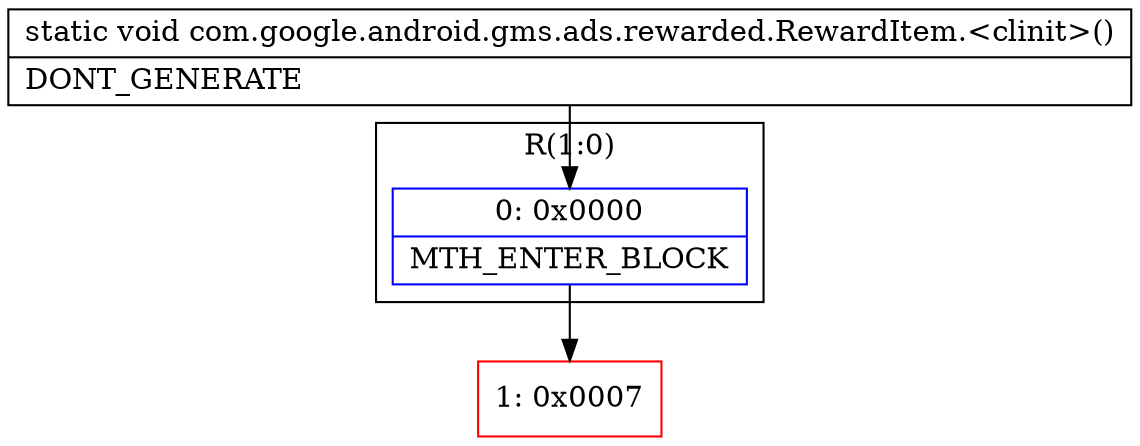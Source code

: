 digraph "CFG forcom.google.android.gms.ads.rewarded.RewardItem.\<clinit\>()V" {
subgraph cluster_Region_172256194 {
label = "R(1:0)";
node [shape=record,color=blue];
Node_0 [shape=record,label="{0\:\ 0x0000|MTH_ENTER_BLOCK\l}"];
}
Node_1 [shape=record,color=red,label="{1\:\ 0x0007}"];
MethodNode[shape=record,label="{static void com.google.android.gms.ads.rewarded.RewardItem.\<clinit\>()  | DONT_GENERATE\l}"];
MethodNode -> Node_0;
Node_0 -> Node_1;
}

